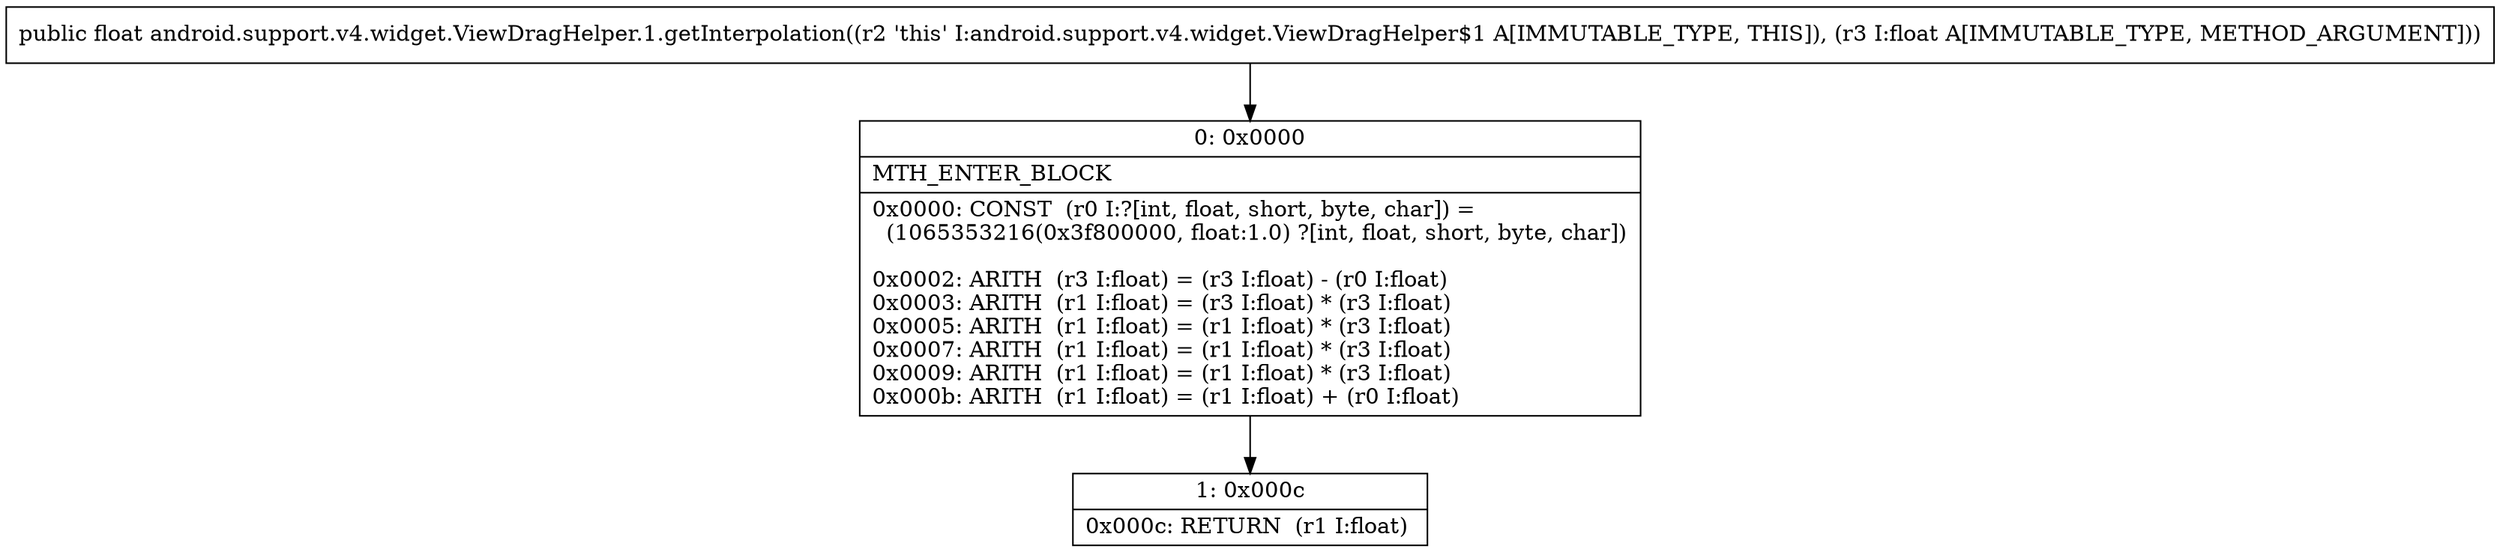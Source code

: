 digraph "CFG forandroid.support.v4.widget.ViewDragHelper.1.getInterpolation(F)F" {
Node_0 [shape=record,label="{0\:\ 0x0000|MTH_ENTER_BLOCK\l|0x0000: CONST  (r0 I:?[int, float, short, byte, char]) = \l  (1065353216(0x3f800000, float:1.0) ?[int, float, short, byte, char])\l \l0x0002: ARITH  (r3 I:float) = (r3 I:float) \- (r0 I:float) \l0x0003: ARITH  (r1 I:float) = (r3 I:float) * (r3 I:float) \l0x0005: ARITH  (r1 I:float) = (r1 I:float) * (r3 I:float) \l0x0007: ARITH  (r1 I:float) = (r1 I:float) * (r3 I:float) \l0x0009: ARITH  (r1 I:float) = (r1 I:float) * (r3 I:float) \l0x000b: ARITH  (r1 I:float) = (r1 I:float) + (r0 I:float) \l}"];
Node_1 [shape=record,label="{1\:\ 0x000c|0x000c: RETURN  (r1 I:float) \l}"];
MethodNode[shape=record,label="{public float android.support.v4.widget.ViewDragHelper.1.getInterpolation((r2 'this' I:android.support.v4.widget.ViewDragHelper$1 A[IMMUTABLE_TYPE, THIS]), (r3 I:float A[IMMUTABLE_TYPE, METHOD_ARGUMENT])) }"];
MethodNode -> Node_0;
Node_0 -> Node_1;
}

